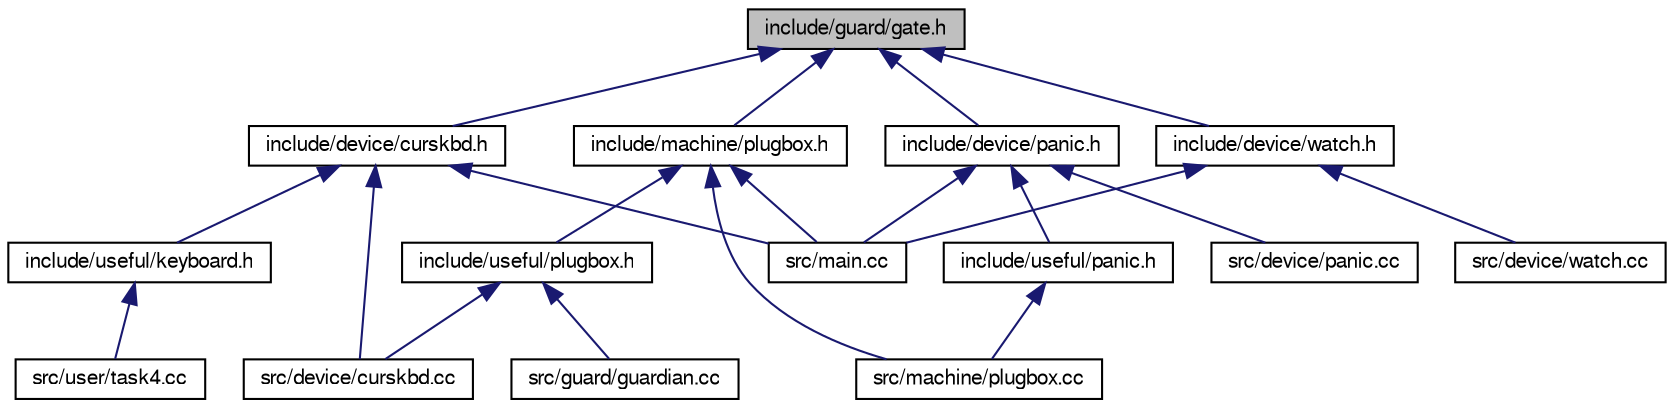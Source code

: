 digraph "include/guard/gate.h"
{
  bgcolor="transparent";
  edge [fontname="FreeSans",fontsize="10",labelfontname="FreeSans",labelfontsize="10"];
  node [fontname="FreeSans",fontsize="10",shape=record];
  Node1 [label="include/guard/gate.h",height=0.2,width=0.4,color="black", fillcolor="grey75", style="filled" fontcolor="black"];
  Node1 -> Node2 [dir="back",color="midnightblue",fontsize="10",style="solid",fontname="FreeSans"];
  Node2 [label="include/device/curskbd.h",height=0.2,width=0.4,color="black",URL="$curskbd_8h.html"];
  Node2 -> Node3 [dir="back",color="midnightblue",fontsize="10",style="solid",fontname="FreeSans"];
  Node3 [label="include/useful/keyboard.h",height=0.2,width=0.4,color="black",URL="$keyboard_8h.html"];
  Node3 -> Node4 [dir="back",color="midnightblue",fontsize="10",style="solid",fontname="FreeSans"];
  Node4 [label="src/user/task4.cc",height=0.2,width=0.4,color="black",URL="$task4_8cc.html"];
  Node2 -> Node5 [dir="back",color="midnightblue",fontsize="10",style="solid",fontname="FreeSans"];
  Node5 [label="src/device/curskbd.cc",height=0.2,width=0.4,color="black",URL="$curskbd_8cc.html"];
  Node2 -> Node6 [dir="back",color="midnightblue",fontsize="10",style="solid",fontname="FreeSans"];
  Node6 [label="src/main.cc",height=0.2,width=0.4,color="black",URL="$main_8cc.html"];
  Node1 -> Node7 [dir="back",color="midnightblue",fontsize="10",style="solid",fontname="FreeSans"];
  Node7 [label="include/device/panic.h",height=0.2,width=0.4,color="black",URL="$device_2panic_8h.html"];
  Node7 -> Node8 [dir="back",color="midnightblue",fontsize="10",style="solid",fontname="FreeSans"];
  Node8 [label="include/useful/panic.h",height=0.2,width=0.4,color="black",URL="$useful_2panic_8h.html"];
  Node8 -> Node9 [dir="back",color="midnightblue",fontsize="10",style="solid",fontname="FreeSans"];
  Node9 [label="src/machine/plugbox.cc",height=0.2,width=0.4,color="black",URL="$plugbox_8cc.html"];
  Node7 -> Node10 [dir="back",color="midnightblue",fontsize="10",style="solid",fontname="FreeSans"];
  Node10 [label="src/device/panic.cc",height=0.2,width=0.4,color="black",URL="$panic_8cc.html"];
  Node7 -> Node6 [dir="back",color="midnightblue",fontsize="10",style="solid",fontname="FreeSans"];
  Node1 -> Node11 [dir="back",color="midnightblue",fontsize="10",style="solid",fontname="FreeSans"];
  Node11 [label="include/device/watch.h",height=0.2,width=0.4,color="black",URL="$watch_8h.html"];
  Node11 -> Node12 [dir="back",color="midnightblue",fontsize="10",style="solid",fontname="FreeSans"];
  Node12 [label="src/device/watch.cc",height=0.2,width=0.4,color="black",URL="$watch_8cc.html"];
  Node11 -> Node6 [dir="back",color="midnightblue",fontsize="10",style="solid",fontname="FreeSans"];
  Node1 -> Node13 [dir="back",color="midnightblue",fontsize="10",style="solid",fontname="FreeSans"];
  Node13 [label="include/machine/plugbox.h",height=0.2,width=0.4,color="black",URL="$machine_2plugbox_8h.html"];
  Node13 -> Node14 [dir="back",color="midnightblue",fontsize="10",style="solid",fontname="FreeSans"];
  Node14 [label="include/useful/plugbox.h",height=0.2,width=0.4,color="black",URL="$useful_2plugbox_8h.html"];
  Node14 -> Node5 [dir="back",color="midnightblue",fontsize="10",style="solid",fontname="FreeSans"];
  Node14 -> Node15 [dir="back",color="midnightblue",fontsize="10",style="solid",fontname="FreeSans"];
  Node15 [label="src/guard/guardian.cc",height=0.2,width=0.4,color="black",URL="$guardian_8cc.html",tooltip="interrupt handler function"];
  Node13 -> Node9 [dir="back",color="midnightblue",fontsize="10",style="solid",fontname="FreeSans"];
  Node13 -> Node6 [dir="back",color="midnightblue",fontsize="10",style="solid",fontname="FreeSans"];
}
